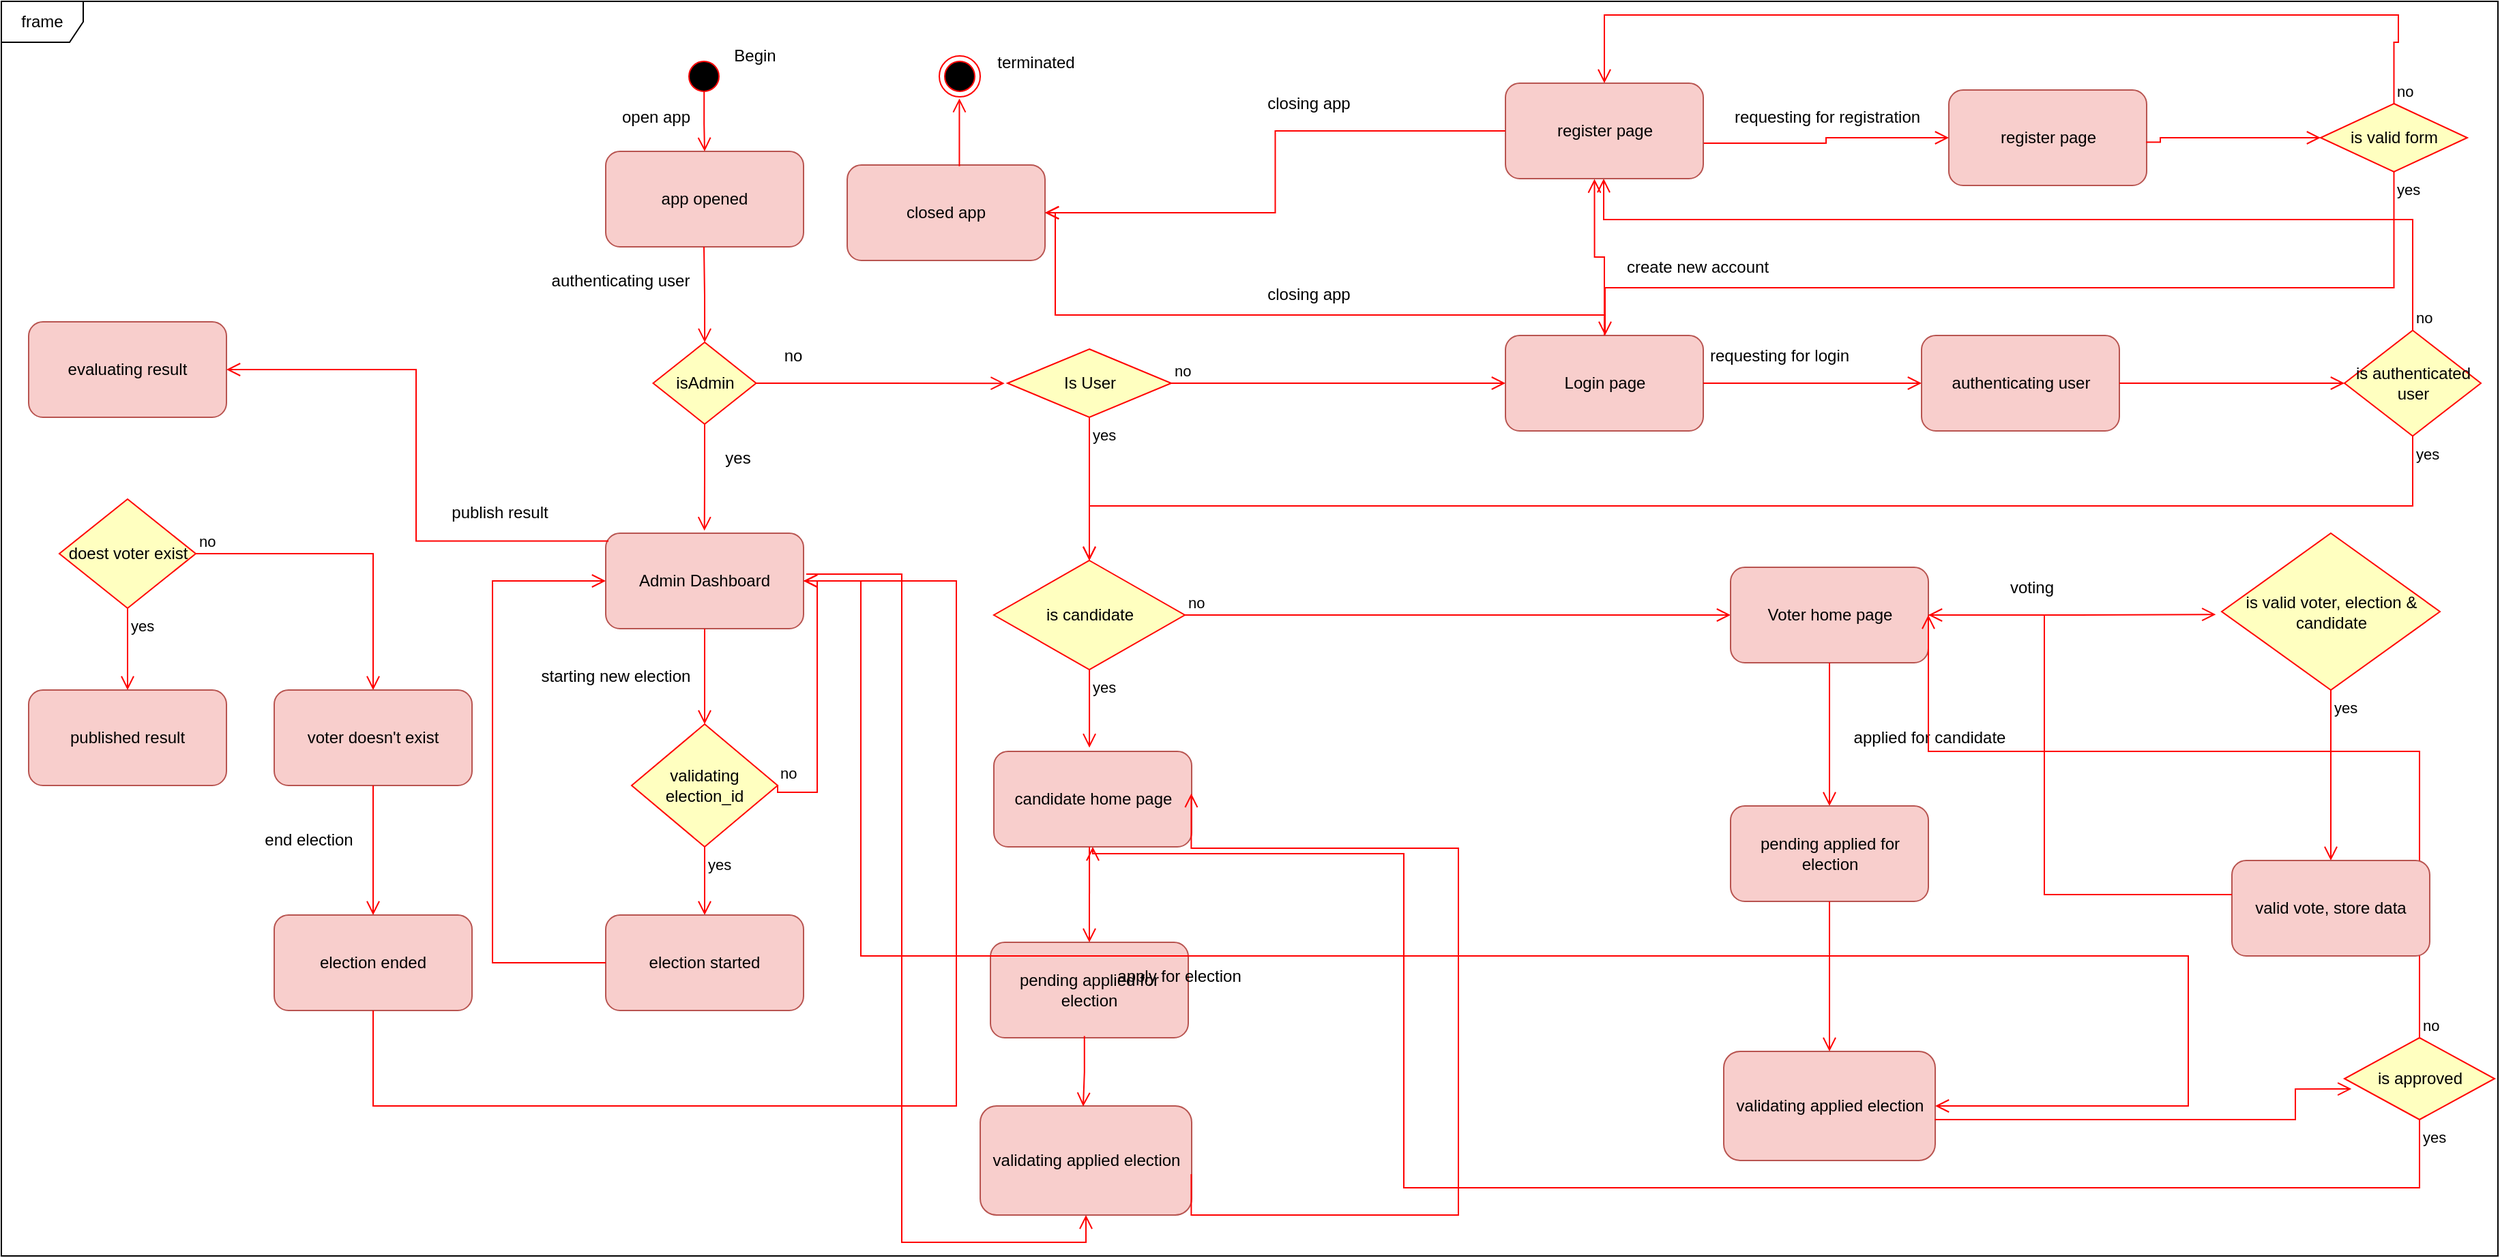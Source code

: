 <mxfile version="21.0.6" type="google"><diagram name="Page-1" id="2pwG2JhwnVX6uG5Lo-SO"><mxGraphModel grid="1" page="1" gridSize="10" guides="1" tooltips="1" connect="1" arrows="1" fold="1" pageScale="1" pageWidth="850" pageHeight="1100" math="0" shadow="0"><root><mxCell id="0"/><mxCell id="1" parent="0"/><mxCell id="E_3r-5cux4epq4bwhYN3-4" value="" style="group" connectable="0" vertex="1" parent="1"><mxGeometry x="410" y="40" width="100" height="140" as="geometry"/></mxCell><mxCell id="E_3r-5cux4epq4bwhYN3-1" value="" style="ellipse;html=1;shape=startState;fillColor=#000000;strokeColor=#ff0000;" vertex="1" parent="E_3r-5cux4epq4bwhYN3-4"><mxGeometry y="10" width="30" height="30" as="geometry"/></mxCell><mxCell id="E_3r-5cux4epq4bwhYN3-3" value="Begin" style="text;html=1;strokeColor=none;fillColor=none;align=center;verticalAlign=middle;whiteSpace=wrap;rounded=0;" vertex="1" parent="E_3r-5cux4epq4bwhYN3-4"><mxGeometry x="30" width="45" height="20" as="geometry"/></mxCell><mxCell id="E_3r-5cux4epq4bwhYN3-7" value="frame" style="shape=umlFrame;whiteSpace=wrap;html=1;pointerEvents=0;" vertex="1" parent="1"><mxGeometry x="-90" y="10" width="1830" height="920" as="geometry"/></mxCell><mxCell id="E_3r-5cux4epq4bwhYN3-9" value="&lt;font color=&quot;#000000&quot;&gt;app opened&lt;/font&gt;" style="rounded=1;whiteSpace=wrap;html=1;fillColor=#f8cecc;strokeColor=#b85450;" vertex="1" parent="1"><mxGeometry x="353" y="120" width="145" height="70" as="geometry"/></mxCell><mxCell id="E_3r-5cux4epq4bwhYN3-2" value="" style="edgeStyle=orthogonalEdgeStyle;html=1;verticalAlign=bottom;endArrow=open;endSize=8;strokeColor=#ff0000;rounded=0;exitX=0.504;exitY=0.868;exitDx=0;exitDy=0;exitPerimeter=0;" edge="1" parent="1" source="E_3r-5cux4epq4bwhYN3-1" target="E_3r-5cux4epq4bwhYN3-9"><mxGeometry relative="1" as="geometry"><mxPoint x="425" y="110" as="targetPoint"/></mxGeometry></mxCell><mxCell id="E_3r-5cux4epq4bwhYN3-11" value="open app" style="text;html=1;strokeColor=none;fillColor=none;align=center;verticalAlign=middle;whiteSpace=wrap;rounded=0;" vertex="1" parent="1"><mxGeometry x="360" y="80" width="60" height="30" as="geometry"/></mxCell><mxCell id="E_3r-5cux4epq4bwhYN3-17" value="&lt;font color=&quot;#000000&quot;&gt;Login page&lt;br&gt;&lt;/font&gt;" style="rounded=1;whiteSpace=wrap;html=1;fillColor=#f8cecc;strokeColor=#b85450;" vertex="1" parent="1"><mxGeometry x="1012.5" y="255" width="145" height="70" as="geometry"/></mxCell><mxCell id="E_3r-5cux4epq4bwhYN3-21" value="" style="edgeStyle=orthogonalEdgeStyle;html=1;verticalAlign=bottom;endArrow=open;endSize=8;strokeColor=#ff0000;rounded=0;" edge="1" parent="1" target="E_3r-5cux4epq4bwhYN3-25"><mxGeometry relative="1" as="geometry"><mxPoint x="424" y="280" as="targetPoint"/><mxPoint x="425" y="190" as="sourcePoint"/></mxGeometry></mxCell><mxCell id="E_3r-5cux4epq4bwhYN3-23" value="authenticating user" style="text;html=1;strokeColor=none;fillColor=none;align=center;verticalAlign=middle;whiteSpace=wrap;rounded=0;" vertex="1" parent="1"><mxGeometry x="303" y="200" width="122" height="30" as="geometry"/></mxCell><mxCell id="E_3r-5cux4epq4bwhYN3-25" value="isAdmin" style="rhombus;whiteSpace=wrap;html=1;fontColor=#000000;fillColor=#ffffc0;strokeColor=#ff0000;" vertex="1" parent="1"><mxGeometry x="387.75" y="260" width="75.5" height="60" as="geometry"/></mxCell><mxCell id="E_3r-5cux4epq4bwhYN3-26" value="" style="edgeStyle=orthogonalEdgeStyle;html=1;verticalAlign=bottom;endArrow=open;endSize=8;strokeColor=#ff0000;rounded=0;exitX=1;exitY=0.5;exitDx=0;exitDy=0;entryX=-0.018;entryY=0.502;entryDx=0;entryDy=0;entryPerimeter=0;" edge="1" parent="1" source="E_3r-5cux4epq4bwhYN3-25" target="E_3r-5cux4epq4bwhYN3-37"><mxGeometry relative="1" as="geometry"><mxPoint x="560.58" y="289.69" as="targetPoint"/><mxPoint x="540" y="230" as="sourcePoint"/></mxGeometry></mxCell><mxCell id="E_3r-5cux4epq4bwhYN3-28" value="" style="edgeStyle=orthogonalEdgeStyle;html=1;verticalAlign=bottom;endArrow=open;endSize=8;strokeColor=#ff0000;rounded=0;exitX=0.5;exitY=1;exitDx=0;exitDy=0;entryX=0.499;entryY=-0.026;entryDx=0;entryDy=0;entryPerimeter=0;" edge="1" parent="1" source="E_3r-5cux4epq4bwhYN3-25" target="E_3r-5cux4epq4bwhYN3-41"><mxGeometry relative="1" as="geometry"><mxPoint x="425.24" y="388.6" as="targetPoint"/><mxPoint x="473" y="300" as="sourcePoint"/></mxGeometry></mxCell><mxCell id="E_3r-5cux4epq4bwhYN3-30" value="yes" style="text;html=1;strokeColor=none;fillColor=none;align=center;verticalAlign=middle;whiteSpace=wrap;rounded=0;" vertex="1" parent="1"><mxGeometry x="420" y="330" width="60" height="30" as="geometry"/></mxCell><mxCell id="E_3r-5cux4epq4bwhYN3-36" value="no" style="text;html=1;align=center;verticalAlign=middle;resizable=0;points=[];autosize=1;strokeColor=none;fillColor=none;" vertex="1" parent="1"><mxGeometry x="470" y="255" width="40" height="30" as="geometry"/></mxCell><mxCell id="E_3r-5cux4epq4bwhYN3-37" value="Is User" style="rhombus;whiteSpace=wrap;html=1;fontColor=#000000;fillColor=#ffffc0;strokeColor=#ff0000;" vertex="1" parent="1"><mxGeometry x="647.5" y="265" width="120" height="50" as="geometry"/></mxCell><mxCell id="E_3r-5cux4epq4bwhYN3-38" value="no" style="edgeStyle=orthogonalEdgeStyle;html=1;align=left;verticalAlign=bottom;endArrow=open;endSize=8;strokeColor=#ff0000;rounded=0;entryX=0;entryY=0.5;entryDx=0;entryDy=0;" edge="1" parent="1" source="E_3r-5cux4epq4bwhYN3-37" target="E_3r-5cux4epq4bwhYN3-17"><mxGeometry x="-1" relative="1" as="geometry"><mxPoint x="477.5" y="290" as="targetPoint"/></mxGeometry></mxCell><mxCell id="E_3r-5cux4epq4bwhYN3-39" value="yes" style="edgeStyle=orthogonalEdgeStyle;html=1;align=left;verticalAlign=top;endArrow=open;endSize=8;strokeColor=#ff0000;rounded=0;entryX=0.5;entryY=0;entryDx=0;entryDy=0;" edge="1" parent="1" source="E_3r-5cux4epq4bwhYN3-37" target="E_3r-5cux4epq4bwhYN3-74"><mxGeometry x="-1" relative="1" as="geometry"><mxPoint x="337.5" y="370" as="targetPoint"/><Array as="points"><mxPoint x="707.5" y="390"/><mxPoint x="707.5" y="390"/></Array></mxGeometry></mxCell><mxCell id="E_3r-5cux4epq4bwhYN3-40" value="&lt;font color=&quot;#000000&quot;&gt;evaluating result&lt;br&gt;&lt;/font&gt;" style="rounded=1;whiteSpace=wrap;html=1;fillColor=#f8cecc;strokeColor=#b85450;" vertex="1" parent="1"><mxGeometry x="-70" y="245" width="145" height="70" as="geometry"/></mxCell><mxCell id="E_3r-5cux4epq4bwhYN3-41" value="&lt;font color=&quot;#000000&quot;&gt;Admin Dashboard&lt;br&gt;&lt;/font&gt;" style="rounded=1;whiteSpace=wrap;html=1;fillColor=#f8cecc;strokeColor=#b85450;" vertex="1" parent="1"><mxGeometry x="353" y="400" width="145" height="70" as="geometry"/></mxCell><mxCell id="E_3r-5cux4epq4bwhYN3-44" value="" style="edgeStyle=orthogonalEdgeStyle;html=1;verticalAlign=bottom;endArrow=open;endSize=8;strokeColor=#ff0000;rounded=0;exitX=0.5;exitY=1;exitDx=0;exitDy=0;" edge="1" parent="1" source="E_3r-5cux4epq4bwhYN3-41" target="E_3r-5cux4epq4bwhYN3-46"><mxGeometry relative="1" as="geometry"><mxPoint x="425.5" y="550" as="targetPoint"/><mxPoint x="540" y="370" as="sourcePoint"/></mxGeometry></mxCell><mxCell id="E_3r-5cux4epq4bwhYN3-45" value="starting new election" style="text;html=1;align=center;verticalAlign=middle;resizable=0;points=[];autosize=1;strokeColor=none;fillColor=none;" vertex="1" parent="1"><mxGeometry x="295" y="490" width="130" height="30" as="geometry"/></mxCell><mxCell id="E_3r-5cux4epq4bwhYN3-46" value="validating election_id" style="rhombus;whiteSpace=wrap;html=1;fontColor=#000000;fillColor=#ffffc0;strokeColor=#ff0000;" vertex="1" parent="1"><mxGeometry x="372" y="540" width="107" height="90" as="geometry"/></mxCell><mxCell id="E_3r-5cux4epq4bwhYN3-47" value="no" style="edgeStyle=orthogonalEdgeStyle;html=1;align=left;verticalAlign=bottom;endArrow=open;endSize=8;strokeColor=#ff0000;rounded=0;entryX=1;entryY=0.5;entryDx=0;entryDy=0;exitX=1;exitY=0.5;exitDx=0;exitDy=0;" edge="1" parent="1" source="E_3r-5cux4epq4bwhYN3-46" target="E_3r-5cux4epq4bwhYN3-41"><mxGeometry x="-1" relative="1" as="geometry"><mxPoint x="565" y="580" as="targetPoint"/><Array as="points"><mxPoint x="479" y="590"/><mxPoint x="508" y="590"/><mxPoint x="508" y="435"/></Array></mxGeometry></mxCell><mxCell id="E_3r-5cux4epq4bwhYN3-48" value="yes" style="edgeStyle=orthogonalEdgeStyle;html=1;align=left;verticalAlign=top;endArrow=open;endSize=8;strokeColor=#ff0000;rounded=0;" edge="1" parent="1" source="E_3r-5cux4epq4bwhYN3-46" target="E_3r-5cux4epq4bwhYN3-49"><mxGeometry x="-1" relative="1" as="geometry"><mxPoint x="425" y="660" as="targetPoint"/></mxGeometry></mxCell><mxCell id="E_3r-5cux4epq4bwhYN3-49" value="&lt;font color=&quot;#000000&quot;&gt;election started&lt;br&gt;&lt;/font&gt;" style="rounded=1;whiteSpace=wrap;html=1;fillColor=#f8cecc;strokeColor=#b85450;" vertex="1" parent="1"><mxGeometry x="353" y="680" width="145" height="70" as="geometry"/></mxCell><mxCell id="E_3r-5cux4epq4bwhYN3-50" value="" style="edgeStyle=orthogonalEdgeStyle;html=1;verticalAlign=bottom;endArrow=open;endSize=8;strokeColor=#ff0000;rounded=0;" edge="1" parent="1" source="E_3r-5cux4epq4bwhYN3-49" target="E_3r-5cux4epq4bwhYN3-41"><mxGeometry relative="1" as="geometry"><mxPoint x="270" y="670" as="targetPoint"/><mxPoint x="270" y="600" as="sourcePoint"/><Array as="points"><mxPoint x="270" y="715"/><mxPoint x="270" y="435"/></Array></mxGeometry></mxCell><mxCell id="E_3r-5cux4epq4bwhYN3-56" value="" style="edgeStyle=orthogonalEdgeStyle;html=1;verticalAlign=bottom;endArrow=open;endSize=8;strokeColor=#ff0000;rounded=0;exitX=0.014;exitY=0.083;exitDx=0;exitDy=0;entryX=1;entryY=0.5;entryDx=0;entryDy=0;exitPerimeter=0;" edge="1" parent="1" source="E_3r-5cux4epq4bwhYN3-41" target="E_3r-5cux4epq4bwhYN3-40"><mxGeometry relative="1" as="geometry"><mxPoint x="635.0" y="425.0" as="targetPoint"/><mxPoint x="436" y="330" as="sourcePoint"/></mxGeometry></mxCell><mxCell id="E_3r-5cux4epq4bwhYN3-57" value="publish result" style="text;html=1;align=center;verticalAlign=middle;resizable=0;points=[];autosize=1;strokeColor=none;fillColor=none;" vertex="1" parent="1"><mxGeometry x="230" y="370" width="90" height="30" as="geometry"/></mxCell><mxCell id="E_3r-5cux4epq4bwhYN3-59" value="&lt;font color=&quot;#000000&quot;&gt;published result&lt;br&gt;&lt;/font&gt;" style="rounded=1;whiteSpace=wrap;html=1;fillColor=#f8cecc;strokeColor=#b85450;" vertex="1" parent="1"><mxGeometry x="-70" y="515" width="145" height="70" as="geometry"/></mxCell><mxCell id="E_3r-5cux4epq4bwhYN3-60" value="doest voter exist" style="rhombus;whiteSpace=wrap;html=1;fontColor=#000000;fillColor=#ffffc0;strokeColor=#ff0000;" vertex="1" parent="1"><mxGeometry x="-47.5" y="375" width="100" height="80" as="geometry"/></mxCell><mxCell id="E_3r-5cux4epq4bwhYN3-61" value="no" style="edgeStyle=orthogonalEdgeStyle;html=1;align=left;verticalAlign=bottom;endArrow=open;endSize=8;strokeColor=#ff0000;rounded=0;entryX=0.5;entryY=0;entryDx=0;entryDy=0;" edge="1" parent="1" source="E_3r-5cux4epq4bwhYN3-60" target="E_3r-5cux4epq4bwhYN3-63"><mxGeometry x="-1" relative="1" as="geometry"><mxPoint x="150" y="370" as="targetPoint"/></mxGeometry></mxCell><mxCell id="E_3r-5cux4epq4bwhYN3-62" value="yes" style="edgeStyle=orthogonalEdgeStyle;html=1;align=left;verticalAlign=top;endArrow=open;endSize=8;strokeColor=#ff0000;rounded=0;" edge="1" parent="1" source="E_3r-5cux4epq4bwhYN3-60" target="E_3r-5cux4epq4bwhYN3-59"><mxGeometry x="-1" relative="1" as="geometry"><mxPoint x="10" y="450" as="targetPoint"/></mxGeometry></mxCell><mxCell id="E_3r-5cux4epq4bwhYN3-63" value="&lt;font color=&quot;#000000&quot;&gt;voter doesn't exist&lt;br&gt;&lt;/font&gt;" style="rounded=1;whiteSpace=wrap;html=1;fillColor=#f8cecc;strokeColor=#b85450;" vertex="1" parent="1"><mxGeometry x="110" y="515" width="145" height="70" as="geometry"/></mxCell><mxCell id="E_3r-5cux4epq4bwhYN3-67" value="&lt;font color=&quot;#000000&quot;&gt;election ended&lt;br&gt;&lt;/font&gt;" style="rounded=1;whiteSpace=wrap;html=1;fillColor=#f8cecc;strokeColor=#b85450;" vertex="1" parent="1"><mxGeometry x="110" y="680" width="145" height="70" as="geometry"/></mxCell><mxCell id="E_3r-5cux4epq4bwhYN3-69" value="" style="edgeStyle=orthogonalEdgeStyle;html=1;verticalAlign=bottom;endArrow=open;endSize=8;strokeColor=#ff0000;rounded=0;exitX=0.5;exitY=1;exitDx=0;exitDy=0;entryX=0.5;entryY=0;entryDx=0;entryDy=0;" edge="1" parent="1" source="E_3r-5cux4epq4bwhYN3-63" target="E_3r-5cux4epq4bwhYN3-67"><mxGeometry relative="1" as="geometry"><mxPoint x="182.21" y="670" as="targetPoint"/><mxPoint x="182.21" y="600" as="sourcePoint"/></mxGeometry></mxCell><mxCell id="E_3r-5cux4epq4bwhYN3-71" value="end election" style="text;html=1;align=center;verticalAlign=middle;resizable=0;points=[];autosize=1;strokeColor=none;fillColor=none;" vertex="1" parent="1"><mxGeometry x="90" y="610" width="90" height="30" as="geometry"/></mxCell><mxCell id="E_3r-5cux4epq4bwhYN3-72" value="" style="edgeStyle=orthogonalEdgeStyle;html=1;verticalAlign=bottom;endArrow=open;endSize=8;strokeColor=#ff0000;rounded=0;exitX=0.5;exitY=1;exitDx=0;exitDy=0;" edge="1" parent="1" source="E_3r-5cux4epq4bwhYN3-67" target="E_3r-5cux4epq4bwhYN3-41"><mxGeometry relative="1" as="geometry"><mxPoint x="210" y="855" as="targetPoint"/><mxPoint x="210" y="760" as="sourcePoint"/><Array as="points"><mxPoint x="183" y="820"/><mxPoint x="610" y="820"/><mxPoint x="610" y="435"/></Array></mxGeometry></mxCell><mxCell id="E_3r-5cux4epq4bwhYN3-73" value="&lt;font color=&quot;#000000&quot;&gt;candidate home page&lt;br&gt;&lt;/font&gt;" style="rounded=1;whiteSpace=wrap;html=1;fillColor=#f8cecc;strokeColor=#b85450;" vertex="1" parent="1"><mxGeometry x="637.5" y="560" width="145" height="70" as="geometry"/></mxCell><mxCell id="E_3r-5cux4epq4bwhYN3-74" value="is candidate" style="rhombus;whiteSpace=wrap;html=1;fontColor=#000000;fillColor=#ffffc0;strokeColor=#ff0000;" vertex="1" parent="1"><mxGeometry x="637.5" y="420" width="140" height="80" as="geometry"/></mxCell><mxCell id="E_3r-5cux4epq4bwhYN3-75" value="no" style="edgeStyle=orthogonalEdgeStyle;html=1;align=left;verticalAlign=bottom;endArrow=open;endSize=8;strokeColor=#ff0000;rounded=0;" edge="1" parent="1" source="E_3r-5cux4epq4bwhYN3-74" target="E_3r-5cux4epq4bwhYN3-80"><mxGeometry x="-1" relative="1" as="geometry"><mxPoint x="894.75" y="460.21" as="targetPoint"/></mxGeometry></mxCell><mxCell id="E_3r-5cux4epq4bwhYN3-76" value="yes" style="edgeStyle=orthogonalEdgeStyle;html=1;align=left;verticalAlign=top;endArrow=open;endSize=8;strokeColor=#ff0000;rounded=0;entryX=0.483;entryY=-0.04;entryDx=0;entryDy=0;entryPerimeter=0;" edge="1" parent="1" source="E_3r-5cux4epq4bwhYN3-74" target="E_3r-5cux4epq4bwhYN3-73"><mxGeometry x="-1" relative="1" as="geometry"><mxPoint x="707.5" y="540" as="targetPoint"/></mxGeometry></mxCell><mxCell id="E_3r-5cux4epq4bwhYN3-80" value="&lt;font color=&quot;#000000&quot;&gt;Voter home page&lt;br&gt;&lt;/font&gt;" style="rounded=1;whiteSpace=wrap;html=1;fillColor=#f8cecc;strokeColor=#b85450;" vertex="1" parent="1"><mxGeometry x="1177.5" y="425" width="145" height="70" as="geometry"/></mxCell><mxCell id="E_3r-5cux4epq4bwhYN3-81" value="&lt;font color=&quot;#000000&quot;&gt;pending applied for election&lt;br&gt;&lt;/font&gt;" style="rounded=1;whiteSpace=wrap;html=1;fillColor=#f8cecc;strokeColor=#b85450;" vertex="1" parent="1"><mxGeometry x="635" y="700" width="145" height="70" as="geometry"/></mxCell><mxCell id="E_3r-5cux4epq4bwhYN3-82" value="" style="edgeStyle=orthogonalEdgeStyle;html=1;verticalAlign=bottom;endArrow=open;endSize=8;strokeColor=#ff0000;rounded=0;entryX=0.5;entryY=0;entryDx=0;entryDy=0;exitX=0.483;exitY=1;exitDx=0;exitDy=0;exitPerimeter=0;" edge="1" parent="1" source="E_3r-5cux4epq4bwhYN3-73" target="E_3r-5cux4epq4bwhYN3-81"><mxGeometry relative="1" as="geometry"><mxPoint x="648.5" y="750" as="targetPoint"/><mxPoint x="647.5" y="680" as="sourcePoint"/></mxGeometry></mxCell><mxCell id="E_3r-5cux4epq4bwhYN3-83" value="apply for election" style="text;html=1;align=center;verticalAlign=middle;resizable=0;points=[];autosize=1;strokeColor=none;fillColor=none;" vertex="1" parent="1"><mxGeometry x="717.5" y="710" width="110" height="30" as="geometry"/></mxCell><mxCell id="E_3r-5cux4epq4bwhYN3-84" value="&lt;font color=&quot;#000000&quot;&gt;validating applied election&lt;br&gt;&lt;/font&gt;" style="rounded=1;whiteSpace=wrap;html=1;fillColor=#f8cecc;strokeColor=#b85450;" vertex="1" parent="1"><mxGeometry x="627.5" y="820" width="155" height="80" as="geometry"/></mxCell><mxCell id="E_3r-5cux4epq4bwhYN3-85" value="" style="edgeStyle=orthogonalEdgeStyle;html=1;verticalAlign=bottom;endArrow=open;endSize=8;strokeColor=#ff0000;rounded=0;entryX=0.487;entryY=0.004;entryDx=0;entryDy=0;exitX=0.475;exitY=0.983;exitDx=0;exitDy=0;exitPerimeter=0;entryPerimeter=0;" edge="1" parent="1" source="E_3r-5cux4epq4bwhYN3-81" target="E_3r-5cux4epq4bwhYN3-84"><mxGeometry relative="1" as="geometry"><mxPoint x="817.5" y="960" as="targetPoint"/><mxPoint x="817.5" y="830" as="sourcePoint"/></mxGeometry></mxCell><mxCell id="E_3r-5cux4epq4bwhYN3-87" value="" style="edgeStyle=orthogonalEdgeStyle;html=1;verticalAlign=bottom;endArrow=open;endSize=8;strokeColor=#ff0000;rounded=0;" edge="1" parent="1" target="E_3r-5cux4epq4bwhYN3-84"><mxGeometry relative="1" as="geometry"><mxPoint x="980" y="810" as="targetPoint"/><mxPoint x="500" y="430" as="sourcePoint"/><Array as="points"><mxPoint x="570" y="430"/><mxPoint x="570" y="920"/><mxPoint x="705" y="920"/></Array></mxGeometry></mxCell><mxCell id="E_3r-5cux4epq4bwhYN3-92" value="" style="edgeStyle=orthogonalEdgeStyle;html=1;verticalAlign=bottom;endArrow=open;endSize=8;strokeColor=#ff0000;rounded=0;entryX=0.998;entryY=0.441;entryDx=0;entryDy=0;entryPerimeter=0;exitX=0.998;exitY=0.625;exitDx=0;exitDy=0;exitPerimeter=0;" edge="1" parent="1" source="E_3r-5cux4epq4bwhYN3-84" target="E_3r-5cux4epq4bwhYN3-73"><mxGeometry relative="1" as="geometry"><mxPoint x="897.5" y="890" as="targetPoint"/><mxPoint x="897.5" y="760" as="sourcePoint"/><Array as="points"><mxPoint x="782" y="900"/><mxPoint x="978" y="900"/><mxPoint x="978" y="631"/></Array></mxGeometry></mxCell><mxCell id="E_3r-5cux4epq4bwhYN3-95" value="" style="edgeStyle=orthogonalEdgeStyle;html=1;verticalAlign=bottom;endArrow=open;endSize=8;strokeColor=#ff0000;rounded=0;entryX=0.5;entryY=0;entryDx=0;entryDy=0;exitX=0.5;exitY=1;exitDx=0;exitDy=0;" edge="1" parent="1" source="E_3r-5cux4epq4bwhYN3-80"><mxGeometry relative="1" as="geometry"><mxPoint x="1250.0" y="600" as="targetPoint"/><mxPoint x="717.5" y="680" as="sourcePoint"/></mxGeometry></mxCell><mxCell id="E_3r-5cux4epq4bwhYN3-96" value="applied for candidate" style="text;html=1;align=center;verticalAlign=middle;resizable=0;points=[];autosize=1;strokeColor=none;fillColor=none;" vertex="1" parent="1"><mxGeometry x="1257.5" y="535" width="130" height="30" as="geometry"/></mxCell><mxCell id="E_3r-5cux4epq4bwhYN3-97" value="&lt;font color=&quot;#000000&quot;&gt;pending applied for election&lt;br&gt;&lt;/font&gt;" style="rounded=1;whiteSpace=wrap;html=1;fillColor=#f8cecc;strokeColor=#b85450;" vertex="1" parent="1"><mxGeometry x="1177.5" y="600" width="145" height="70" as="geometry"/></mxCell><mxCell id="E_3r-5cux4epq4bwhYN3-98" value="&lt;font color=&quot;#000000&quot;&gt;validating applied election&lt;br&gt;&lt;/font&gt;" style="rounded=1;whiteSpace=wrap;html=1;fillColor=#f8cecc;strokeColor=#b85450;" vertex="1" parent="1"><mxGeometry x="1172.5" y="780" width="155" height="80" as="geometry"/></mxCell><mxCell id="E_3r-5cux4epq4bwhYN3-99" value="" style="edgeStyle=orthogonalEdgeStyle;html=1;verticalAlign=bottom;endArrow=open;endSize=8;strokeColor=#ff0000;rounded=0;entryX=0.047;entryY=0.626;entryDx=0;entryDy=0;entryPerimeter=0;exitX=0.998;exitY=0.625;exitDx=0;exitDy=0;exitPerimeter=0;" edge="1" parent="1" source="E_3r-5cux4epq4bwhYN3-98" target="E_3r-5cux4epq4bwhYN3-103"><mxGeometry relative="1" as="geometry"><mxPoint x="1342.5" y="500" as="targetPoint"/><mxPoint x="1457.5" y="629" as="sourcePoint"/><Array as="points"><mxPoint x="1591.5" y="830"/><mxPoint x="1591.5" y="808"/></Array></mxGeometry></mxCell><mxCell id="E_3r-5cux4epq4bwhYN3-101" value="" style="edgeStyle=orthogonalEdgeStyle;html=1;verticalAlign=bottom;endArrow=open;endSize=8;strokeColor=#ff0000;rounded=0;entryX=0.5;entryY=0;entryDx=0;entryDy=0;exitX=0.5;exitY=1;exitDx=0;exitDy=0;" edge="1" parent="1" source="E_3r-5cux4epq4bwhYN3-97" target="E_3r-5cux4epq4bwhYN3-98"><mxGeometry relative="1" as="geometry"><mxPoint x="1397.0" y="815" as="targetPoint"/><mxPoint x="1397.5" y="710" as="sourcePoint"/></mxGeometry></mxCell><mxCell id="E_3r-5cux4epq4bwhYN3-102" value="" style="edgeStyle=orthogonalEdgeStyle;html=1;verticalAlign=bottom;endArrow=open;endSize=8;strokeColor=#ff0000;rounded=0;exitX=1;exitY=0.5;exitDx=0;exitDy=0;" edge="1" parent="1" source="E_3r-5cux4epq4bwhYN3-41" target="E_3r-5cux4epq4bwhYN3-98"><mxGeometry relative="1" as="geometry"><mxPoint x="1615" y="510" as="targetPoint"/><mxPoint x="1600" y="840" as="sourcePoint"/><Array as="points"><mxPoint x="540" y="435"/><mxPoint x="540" y="710"/><mxPoint x="1513" y="710"/><mxPoint x="1513" y="820"/></Array></mxGeometry></mxCell><mxCell id="E_3r-5cux4epq4bwhYN3-103" value="is approved" style="rhombus;whiteSpace=wrap;html=1;fontColor=#000000;fillColor=#ffffc0;strokeColor=#ff0000;" vertex="1" parent="1"><mxGeometry x="1627.5" y="770" width="110" height="60" as="geometry"/></mxCell><mxCell id="E_3r-5cux4epq4bwhYN3-104" value="no" style="edgeStyle=orthogonalEdgeStyle;html=1;align=left;verticalAlign=bottom;endArrow=open;endSize=8;strokeColor=#ff0000;rounded=0;entryX=1;entryY=0.5;entryDx=0;entryDy=0;" edge="1" parent="1" source="E_3r-5cux4epq4bwhYN3-103" target="E_3r-5cux4epq4bwhYN3-80"><mxGeometry x="-1" relative="1" as="geometry"><mxPoint x="1767.5" y="780" as="targetPoint"/><Array as="points"><mxPoint x="1682.5" y="560"/><mxPoint x="1322.5" y="560"/></Array></mxGeometry></mxCell><mxCell id="E_3r-5cux4epq4bwhYN3-105" value="yes" style="edgeStyle=orthogonalEdgeStyle;html=1;align=left;verticalAlign=top;endArrow=open;endSize=8;strokeColor=#ff0000;rounded=0;" edge="1" parent="1" source="E_3r-5cux4epq4bwhYN3-103" target="E_3r-5cux4epq4bwhYN3-73"><mxGeometry x="-1" relative="1" as="geometry"><mxPoint x="1627.5" y="860" as="targetPoint"/><Array as="points"><mxPoint x="1683" y="880"/><mxPoint x="938" y="880"/><mxPoint x="938" y="635"/></Array></mxGeometry></mxCell><mxCell id="E_3r-5cux4epq4bwhYN3-108" value="is valid voter, election &amp;amp; candidate" style="rhombus;whiteSpace=wrap;html=1;fontColor=#000000;fillColor=#ffffc0;strokeColor=#ff0000;" vertex="1" parent="1"><mxGeometry x="1537.5" y="400" width="160" height="115" as="geometry"/></mxCell><mxCell id="E_3r-5cux4epq4bwhYN3-110" value="yes" style="edgeStyle=orthogonalEdgeStyle;html=1;align=left;verticalAlign=top;endArrow=open;endSize=8;strokeColor=#ff0000;rounded=0;" edge="1" parent="1" source="E_3r-5cux4epq4bwhYN3-108" target="E_3r-5cux4epq4bwhYN3-116"><mxGeometry x="-1" relative="1" as="geometry"><mxPoint x="1577.5" y="485" as="targetPoint"/></mxGeometry></mxCell><mxCell id="E_3r-5cux4epq4bwhYN3-111" value="" style="edgeStyle=orthogonalEdgeStyle;html=1;verticalAlign=bottom;endArrow=open;endSize=8;strokeColor=#ff0000;rounded=0;entryX=-0.027;entryY=0.518;entryDx=0;entryDy=0;entryPerimeter=0;" edge="1" parent="1" source="E_3r-5cux4epq4bwhYN3-80" target="E_3r-5cux4epq4bwhYN3-108"><mxGeometry relative="1" as="geometry"><mxPoint x="1260.0" y="610" as="targetPoint"/><mxPoint x="1260.5" y="505" as="sourcePoint"/></mxGeometry></mxCell><mxCell id="E_3r-5cux4epq4bwhYN3-113" value="voting" style="text;html=1;align=center;verticalAlign=middle;resizable=0;points=[];autosize=1;strokeColor=none;fillColor=none;" vertex="1" parent="1"><mxGeometry x="1367.5" y="425" width="60" height="30" as="geometry"/></mxCell><mxCell id="E_3r-5cux4epq4bwhYN3-116" value="&lt;font color=&quot;#000000&quot;&gt;valid vote, store data&lt;br&gt;&lt;/font&gt;" style="rounded=1;whiteSpace=wrap;html=1;fillColor=#f8cecc;strokeColor=#b85450;" vertex="1" parent="1"><mxGeometry x="1545" y="640" width="145" height="70" as="geometry"/></mxCell><mxCell id="E_3r-5cux4epq4bwhYN3-117" value="" style="edgeStyle=orthogonalEdgeStyle;html=1;verticalAlign=bottom;endArrow=open;endSize=8;strokeColor=#ff0000;rounded=0;" edge="1" parent="1" source="E_3r-5cux4epq4bwhYN3-116" target="E_3r-5cux4epq4bwhYN3-80"><mxGeometry relative="1" as="geometry"><mxPoint x="1260.0" y="610" as="targetPoint"/><mxPoint x="1260.5" y="505" as="sourcePoint"/><Array as="points"><mxPoint x="1407.5" y="665"/><mxPoint x="1407.5" y="460"/></Array></mxGeometry></mxCell><mxCell id="E_3r-5cux4epq4bwhYN3-118" value="&lt;font color=&quot;#000000&quot;&gt;authenticating user&lt;br&gt;&lt;/font&gt;" style="rounded=1;whiteSpace=wrap;html=1;fillColor=#f8cecc;strokeColor=#b85450;" vertex="1" parent="1"><mxGeometry x="1317.5" y="255" width="145" height="70" as="geometry"/></mxCell><mxCell id="E_3r-5cux4epq4bwhYN3-119" value="" style="edgeStyle=orthogonalEdgeStyle;html=1;verticalAlign=bottom;endArrow=open;endSize=8;strokeColor=#ff0000;rounded=0;entryX=0;entryY=0.5;entryDx=0;entryDy=0;exitX=1;exitY=0.5;exitDx=0;exitDy=0;" edge="1" parent="1" source="E_3r-5cux4epq4bwhYN3-17" target="E_3r-5cux4epq4bwhYN3-118"><mxGeometry relative="1" as="geometry"><mxPoint x="1260.0" y="610" as="targetPoint"/><mxPoint x="1260.5" y="505" as="sourcePoint"/></mxGeometry></mxCell><mxCell id="E_3r-5cux4epq4bwhYN3-120" value="requesting for login" style="text;html=1;align=center;verticalAlign=middle;resizable=0;points=[];autosize=1;strokeColor=none;fillColor=none;" vertex="1" parent="1"><mxGeometry x="1147.5" y="255" width="130" height="30" as="geometry"/></mxCell><mxCell id="E_3r-5cux4epq4bwhYN3-121" value="is authenticated user" style="rhombus;whiteSpace=wrap;html=1;fontColor=#000000;fillColor=#ffffc0;strokeColor=#ff0000;" vertex="1" parent="1"><mxGeometry x="1627.5" y="251.25" width="100" height="77.5" as="geometry"/></mxCell><mxCell id="E_3r-5cux4epq4bwhYN3-122" value="no" style="edgeStyle=orthogonalEdgeStyle;html=1;align=left;verticalAlign=bottom;endArrow=open;endSize=8;strokeColor=#ff0000;rounded=0;" edge="1" parent="1" source="E_3r-5cux4epq4bwhYN3-121" target="E_3r-5cux4epq4bwhYN3-125"><mxGeometry x="-1" relative="1" as="geometry"><mxPoint x="1787.5" y="285" as="targetPoint"/><Array as="points"><mxPoint x="1677.5" y="170"/><mxPoint x="1084.5" y="170"/></Array></mxGeometry></mxCell><mxCell id="E_3r-5cux4epq4bwhYN3-123" value="yes" style="edgeStyle=orthogonalEdgeStyle;html=1;align=left;verticalAlign=top;endArrow=open;endSize=8;strokeColor=#ff0000;rounded=0;" edge="1" parent="1" source="E_3r-5cux4epq4bwhYN3-121" target="E_3r-5cux4epq4bwhYN3-74"><mxGeometry x="-1" relative="1" as="geometry"><mxPoint x="1647.5" y="365" as="targetPoint"/><Array as="points"><mxPoint x="1677.5" y="380"/><mxPoint x="707.5" y="380"/></Array></mxGeometry></mxCell><mxCell id="E_3r-5cux4epq4bwhYN3-124" value="" style="edgeStyle=orthogonalEdgeStyle;html=1;verticalAlign=bottom;endArrow=open;endSize=8;strokeColor=#ff0000;rounded=0;entryX=0;entryY=0.5;entryDx=0;entryDy=0;" edge="1" parent="1" source="E_3r-5cux4epq4bwhYN3-118" target="E_3r-5cux4epq4bwhYN3-121"><mxGeometry relative="1" as="geometry"><mxPoint x="1260.0" y="610" as="targetPoint"/><mxPoint x="1260.5" y="505" as="sourcePoint"/></mxGeometry></mxCell><mxCell id="E_3r-5cux4epq4bwhYN3-125" value="&lt;font color=&quot;#000000&quot;&gt;register page&lt;br&gt;&lt;/font&gt;" style="rounded=1;whiteSpace=wrap;html=1;fillColor=#f8cecc;strokeColor=#b85450;" vertex="1" parent="1"><mxGeometry x="1012.5" y="70" width="145" height="70" as="geometry"/></mxCell><mxCell id="E_3r-5cux4epq4bwhYN3-126" value="" style="edgeStyle=orthogonalEdgeStyle;html=1;verticalAlign=bottom;endArrow=open;endSize=8;strokeColor=#ff0000;rounded=0;entryX=0.45;entryY=1.004;entryDx=0;entryDy=0;exitX=0.5;exitY=0;exitDx=0;exitDy=0;entryPerimeter=0;" edge="1" parent="1" source="E_3r-5cux4epq4bwhYN3-17" target="E_3r-5cux4epq4bwhYN3-125"><mxGeometry relative="1" as="geometry"><mxPoint x="1327.5" y="300" as="targetPoint"/><mxPoint x="1162.5" y="300" as="sourcePoint"/></mxGeometry></mxCell><mxCell id="E_3r-5cux4epq4bwhYN3-128" value="create new account" style="text;html=1;align=center;verticalAlign=middle;resizable=0;points=[];autosize=1;strokeColor=none;fillColor=none;" vertex="1" parent="1"><mxGeometry x="1087.5" y="190" width="130" height="30" as="geometry"/></mxCell><mxCell id="E_3r-5cux4epq4bwhYN3-129" value="&lt;font color=&quot;#000000&quot;&gt;register page&lt;br&gt;&lt;/font&gt;" style="rounded=1;whiteSpace=wrap;html=1;fillColor=#f8cecc;strokeColor=#b85450;" vertex="1" parent="1"><mxGeometry x="1337.5" y="75" width="145" height="70" as="geometry"/></mxCell><mxCell id="E_3r-5cux4epq4bwhYN3-130" value="" style="edgeStyle=orthogonalEdgeStyle;html=1;verticalAlign=bottom;endArrow=open;endSize=8;strokeColor=#ff0000;rounded=0;entryX=0;entryY=0.5;entryDx=0;entryDy=0;exitX=1.003;exitY=0.629;exitDx=0;exitDy=0;exitPerimeter=0;" edge="1" parent="1" source="E_3r-5cux4epq4bwhYN3-125" target="E_3r-5cux4epq4bwhYN3-129"><mxGeometry relative="1" as="geometry"><mxPoint x="1087.5" y="150" as="targetPoint"/><mxPoint x="1095.5" y="265" as="sourcePoint"/></mxGeometry></mxCell><mxCell id="E_3r-5cux4epq4bwhYN3-131" value="requesting for registration" style="text;html=1;align=center;verticalAlign=middle;resizable=0;points=[];autosize=1;strokeColor=none;fillColor=none;" vertex="1" parent="1"><mxGeometry x="1167.5" y="80" width="160" height="30" as="geometry"/></mxCell><mxCell id="E_3r-5cux4epq4bwhYN3-132" value="is valid form" style="rhombus;whiteSpace=wrap;html=1;fontColor=#000000;fillColor=#ffffc0;strokeColor=#ff0000;" vertex="1" parent="1"><mxGeometry x="1610" y="85" width="107.5" height="50" as="geometry"/></mxCell><mxCell id="E_3r-5cux4epq4bwhYN3-133" value="no" style="edgeStyle=orthogonalEdgeStyle;html=1;align=left;verticalAlign=bottom;endArrow=open;endSize=8;strokeColor=#ff0000;rounded=0;entryX=0.5;entryY=0;entryDx=0;entryDy=0;" edge="1" parent="1" source="E_3r-5cux4epq4bwhYN3-132" target="E_3r-5cux4epq4bwhYN3-125"><mxGeometry x="-1" relative="1" as="geometry"><mxPoint x="1772.5" y="110" as="targetPoint"/><Array as="points"><mxPoint x="1664" y="40"/><mxPoint x="1667" y="40"/><mxPoint x="1667" y="20"/><mxPoint x="1085" y="20"/></Array></mxGeometry></mxCell><mxCell id="E_3r-5cux4epq4bwhYN3-134" value="yes" style="edgeStyle=orthogonalEdgeStyle;html=1;align=left;verticalAlign=top;endArrow=open;endSize=8;strokeColor=#ff0000;rounded=0;" edge="1" parent="1" source="E_3r-5cux4epq4bwhYN3-132" target="E_3r-5cux4epq4bwhYN3-17"><mxGeometry x="-1" relative="1" as="geometry"><mxPoint x="1632.5" y="190" as="targetPoint"/><Array as="points"><mxPoint x="1663.5" y="220"/><mxPoint x="1085.5" y="220"/></Array></mxGeometry></mxCell><mxCell id="E_3r-5cux4epq4bwhYN3-135" value="" style="edgeStyle=orthogonalEdgeStyle;html=1;verticalAlign=bottom;endArrow=open;endSize=8;strokeColor=#ff0000;rounded=0;entryX=0;entryY=0.5;entryDx=0;entryDy=0;exitX=0.997;exitY=0.546;exitDx=0;exitDy=0;exitPerimeter=0;" edge="1" parent="1" source="E_3r-5cux4epq4bwhYN3-129" target="E_3r-5cux4epq4bwhYN3-132"><mxGeometry relative="1" as="geometry"><mxPoint x="1347.5" y="120" as="targetPoint"/><mxPoint x="1167.5" y="124" as="sourcePoint"/><Array as="points"><mxPoint x="1492.5" y="113"/><mxPoint x="1492.5" y="110"/></Array></mxGeometry></mxCell><mxCell id="E_3r-5cux4epq4bwhYN3-137" value="&lt;font color=&quot;#000000&quot;&gt;closed app&lt;br&gt;&lt;/font&gt;" style="rounded=1;whiteSpace=wrap;html=1;fillColor=#f8cecc;strokeColor=#b85450;" vertex="1" parent="1"><mxGeometry x="530" y="130" width="145" height="70" as="geometry"/></mxCell><mxCell id="E_3r-5cux4epq4bwhYN3-138" value="" style="edgeStyle=orthogonalEdgeStyle;html=1;verticalAlign=bottom;endArrow=open;endSize=8;strokeColor=#ff0000;rounded=0;entryX=1;entryY=0.5;entryDx=0;entryDy=0;exitX=0;exitY=0.5;exitDx=0;exitDy=0;" edge="1" parent="1" source="E_3r-5cux4epq4bwhYN3-125" target="E_3r-5cux4epq4bwhYN3-137"><mxGeometry relative="1" as="geometry"><mxPoint x="977.5" y="160" as="targetPoint"/><mxPoint x="797.5" y="164" as="sourcePoint"/></mxGeometry></mxCell><mxCell id="E_3r-5cux4epq4bwhYN3-139" value="closing app" style="text;html=1;align=center;verticalAlign=middle;resizable=0;points=[];autosize=1;strokeColor=none;fillColor=none;" vertex="1" parent="1"><mxGeometry x="827.5" y="70" width="80" height="30" as="geometry"/></mxCell><mxCell id="E_3r-5cux4epq4bwhYN3-140" value="" style="edgeStyle=orthogonalEdgeStyle;html=1;verticalAlign=bottom;endArrow=open;endSize=8;strokeColor=#ff0000;rounded=0;" edge="1" parent="1" source="E_3r-5cux4epq4bwhYN3-17" target="E_3r-5cux4epq4bwhYN3-137"><mxGeometry relative="1" as="geometry"><mxPoint x="765.5" y="120" as="targetPoint"/><mxPoint x="1022.5" y="115" as="sourcePoint"/><Array as="points"><mxPoint x="1085.5" y="240"/><mxPoint x="682.5" y="240"/></Array></mxGeometry></mxCell><mxCell id="E_3r-5cux4epq4bwhYN3-141" value="closing app" style="text;html=1;align=center;verticalAlign=middle;resizable=0;points=[];autosize=1;strokeColor=none;fillColor=none;" vertex="1" parent="1"><mxGeometry x="827.5" y="210" width="80" height="30" as="geometry"/></mxCell><mxCell id="E_3r-5cux4epq4bwhYN3-142" value="" style="ellipse;html=1;shape=endState;fillColor=#000000;strokeColor=#ff0000;" vertex="1" parent="1"><mxGeometry x="597.5" y="50" width="30" height="30" as="geometry"/></mxCell><mxCell id="E_3r-5cux4epq4bwhYN3-144" value="" style="edgeStyle=orthogonalEdgeStyle;html=1;verticalAlign=bottom;endArrow=open;endSize=8;strokeColor=#ff0000;rounded=0;exitX=0.567;exitY=0.013;exitDx=0;exitDy=0;exitPerimeter=0;entryX=0.491;entryY=1.04;entryDx=0;entryDy=0;entryPerimeter=0;" edge="1" parent="1" source="E_3r-5cux4epq4bwhYN3-137" target="E_3r-5cux4epq4bwhYN3-142"><mxGeometry relative="1" as="geometry"><mxPoint x="436" y="130" as="targetPoint"/><mxPoint x="435" y="86" as="sourcePoint"/></mxGeometry></mxCell><mxCell id="E_3r-5cux4epq4bwhYN3-145" value="terminated" style="text;html=1;align=center;verticalAlign=middle;resizable=0;points=[];autosize=1;strokeColor=none;fillColor=none;" vertex="1" parent="1"><mxGeometry x="627.5" y="40" width="80" height="30" as="geometry"/></mxCell></root></mxGraphModel></diagram></mxfile>